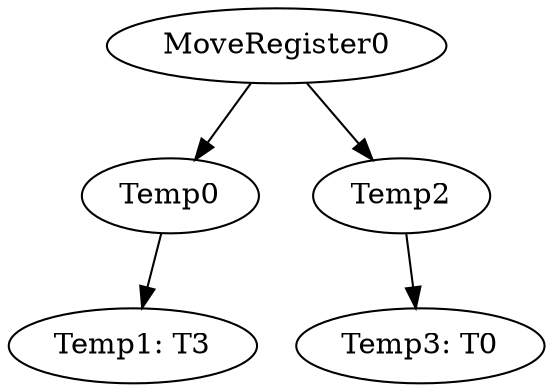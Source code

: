 digraph {
	ordering = out;
	MoveRegister0 -> Temp0;
	MoveRegister0 -> Temp2;
	Temp2 -> "Temp3: T0";
	Temp0 -> "Temp1: T3";
}

